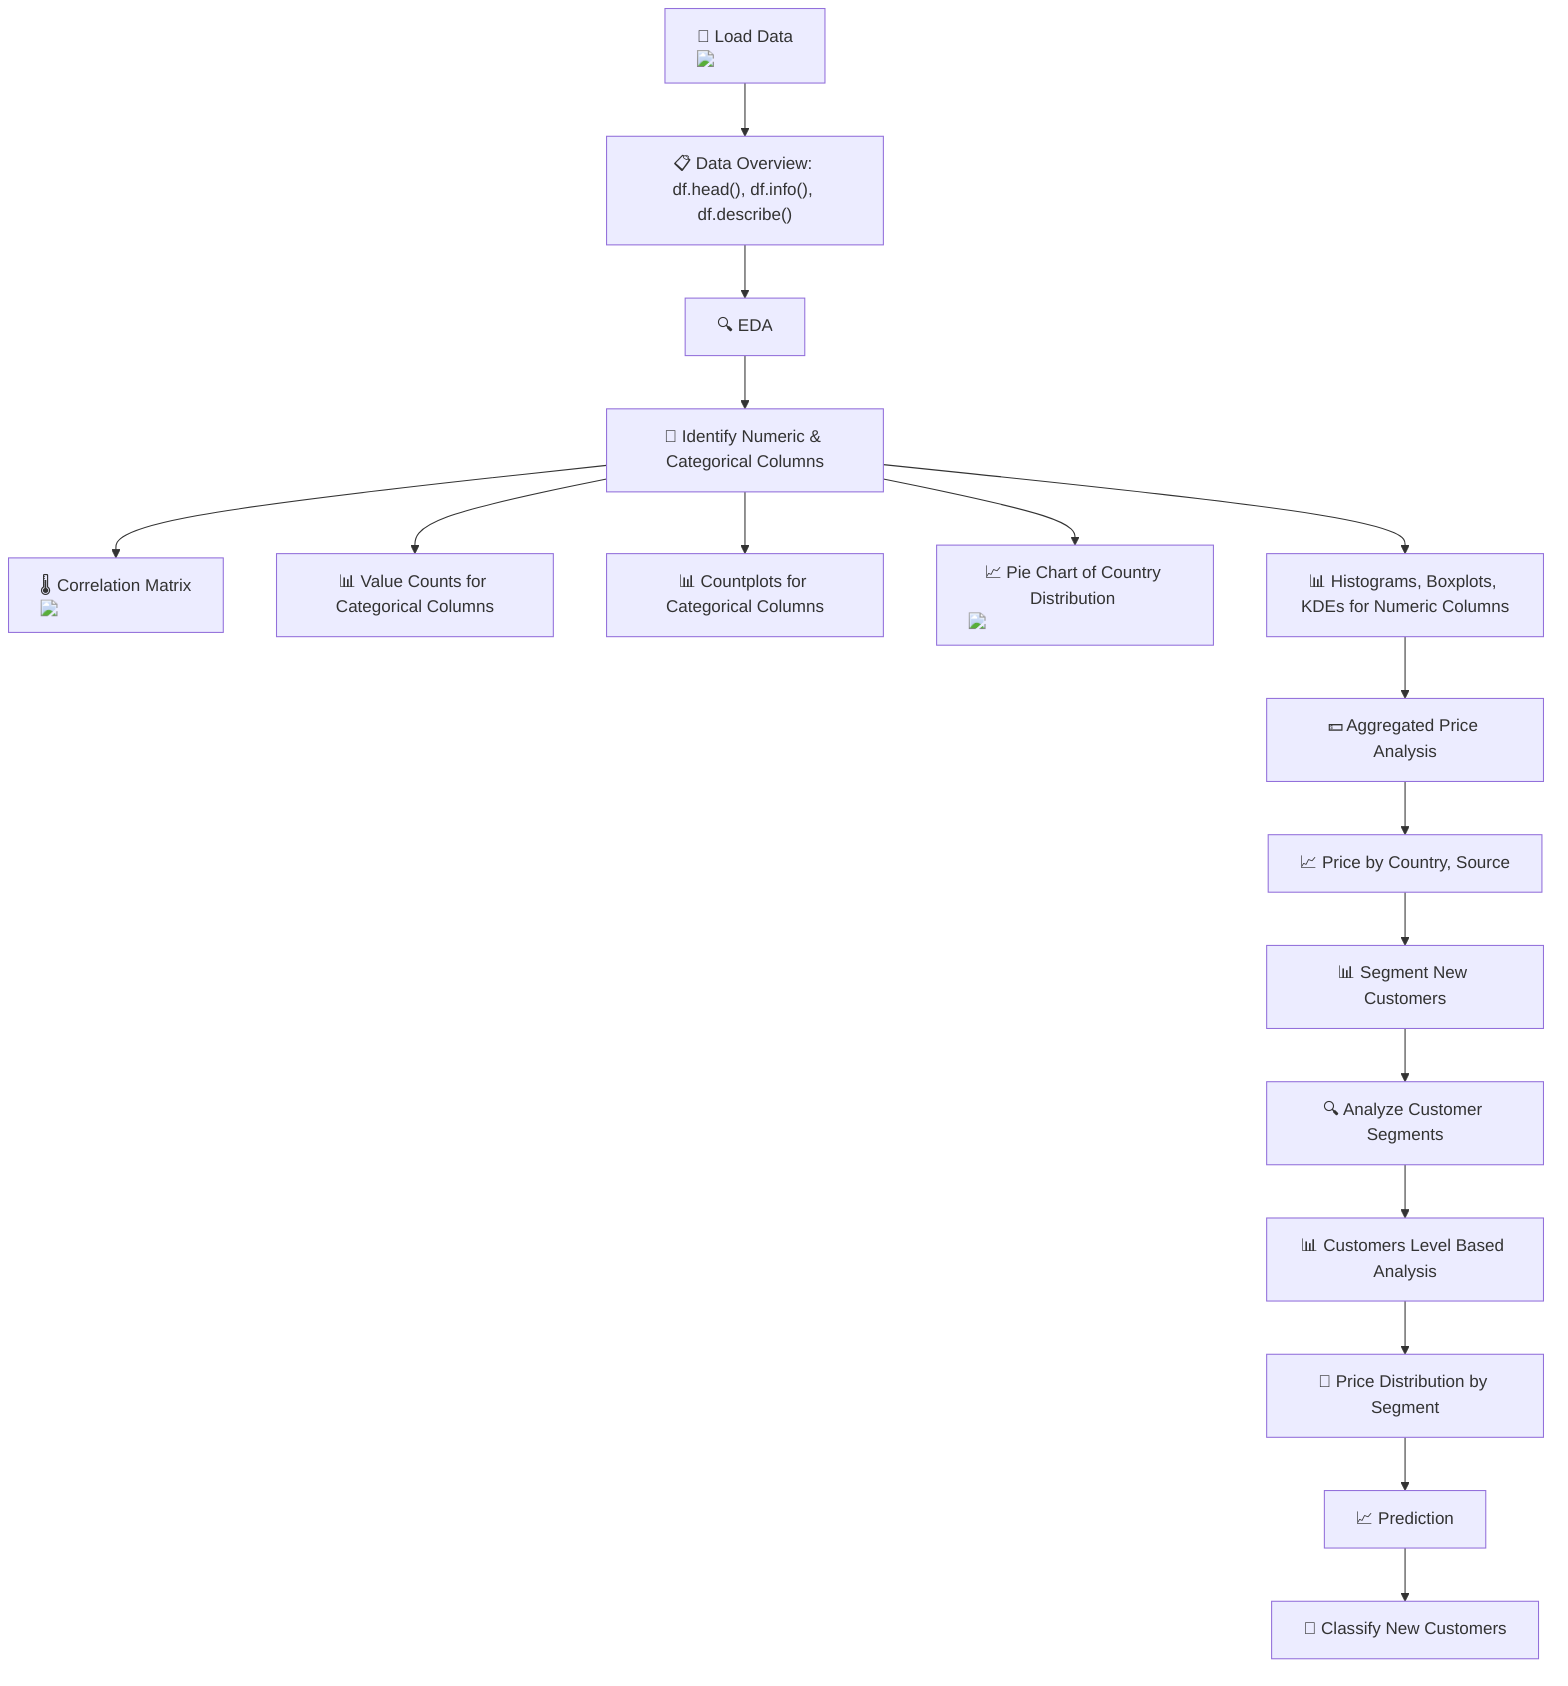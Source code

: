 graph TD;
    A["📂 Load Data <img src='../input/persona-data/persona.csv' />"] --> B["📋 Data Overview: df.head(), df.info(), df.describe()"];
    B --> C["🔍 EDA"];
    C --> D["🧩 Identify Numeric & Categorical Columns"];
    D --> E["🌡️ Correlation Matrix <img src='dummy_plots/heatmap_template.svg' />"];
    D --> F["📊 Value Counts for Categorical Columns"];
    D --> G["📊 Countplots for Categorical Columns"];
    D --> H["📈 Pie Chart of Country Distribution <img src='dummy_plots/pie_chart_template.svg' />"];
    D --> I["📊 Histograms, Boxplots, KDEs for Numeric Columns"];
    I --> J["💵 Aggregated Price Analysis"];
    J --> K["📈 Price by Country, Source"];
    K --> L["📊 Segment New Customers"];
    L --> M["🔍 Analyze Customer Segments"];
    M --> N["📊 Customers Level Based Analysis"];
    N --> O["📰 Price Distribution by Segment"];
    O --> P["📈 Prediction"];
    P --> Q["👤 Classify New Customers"];